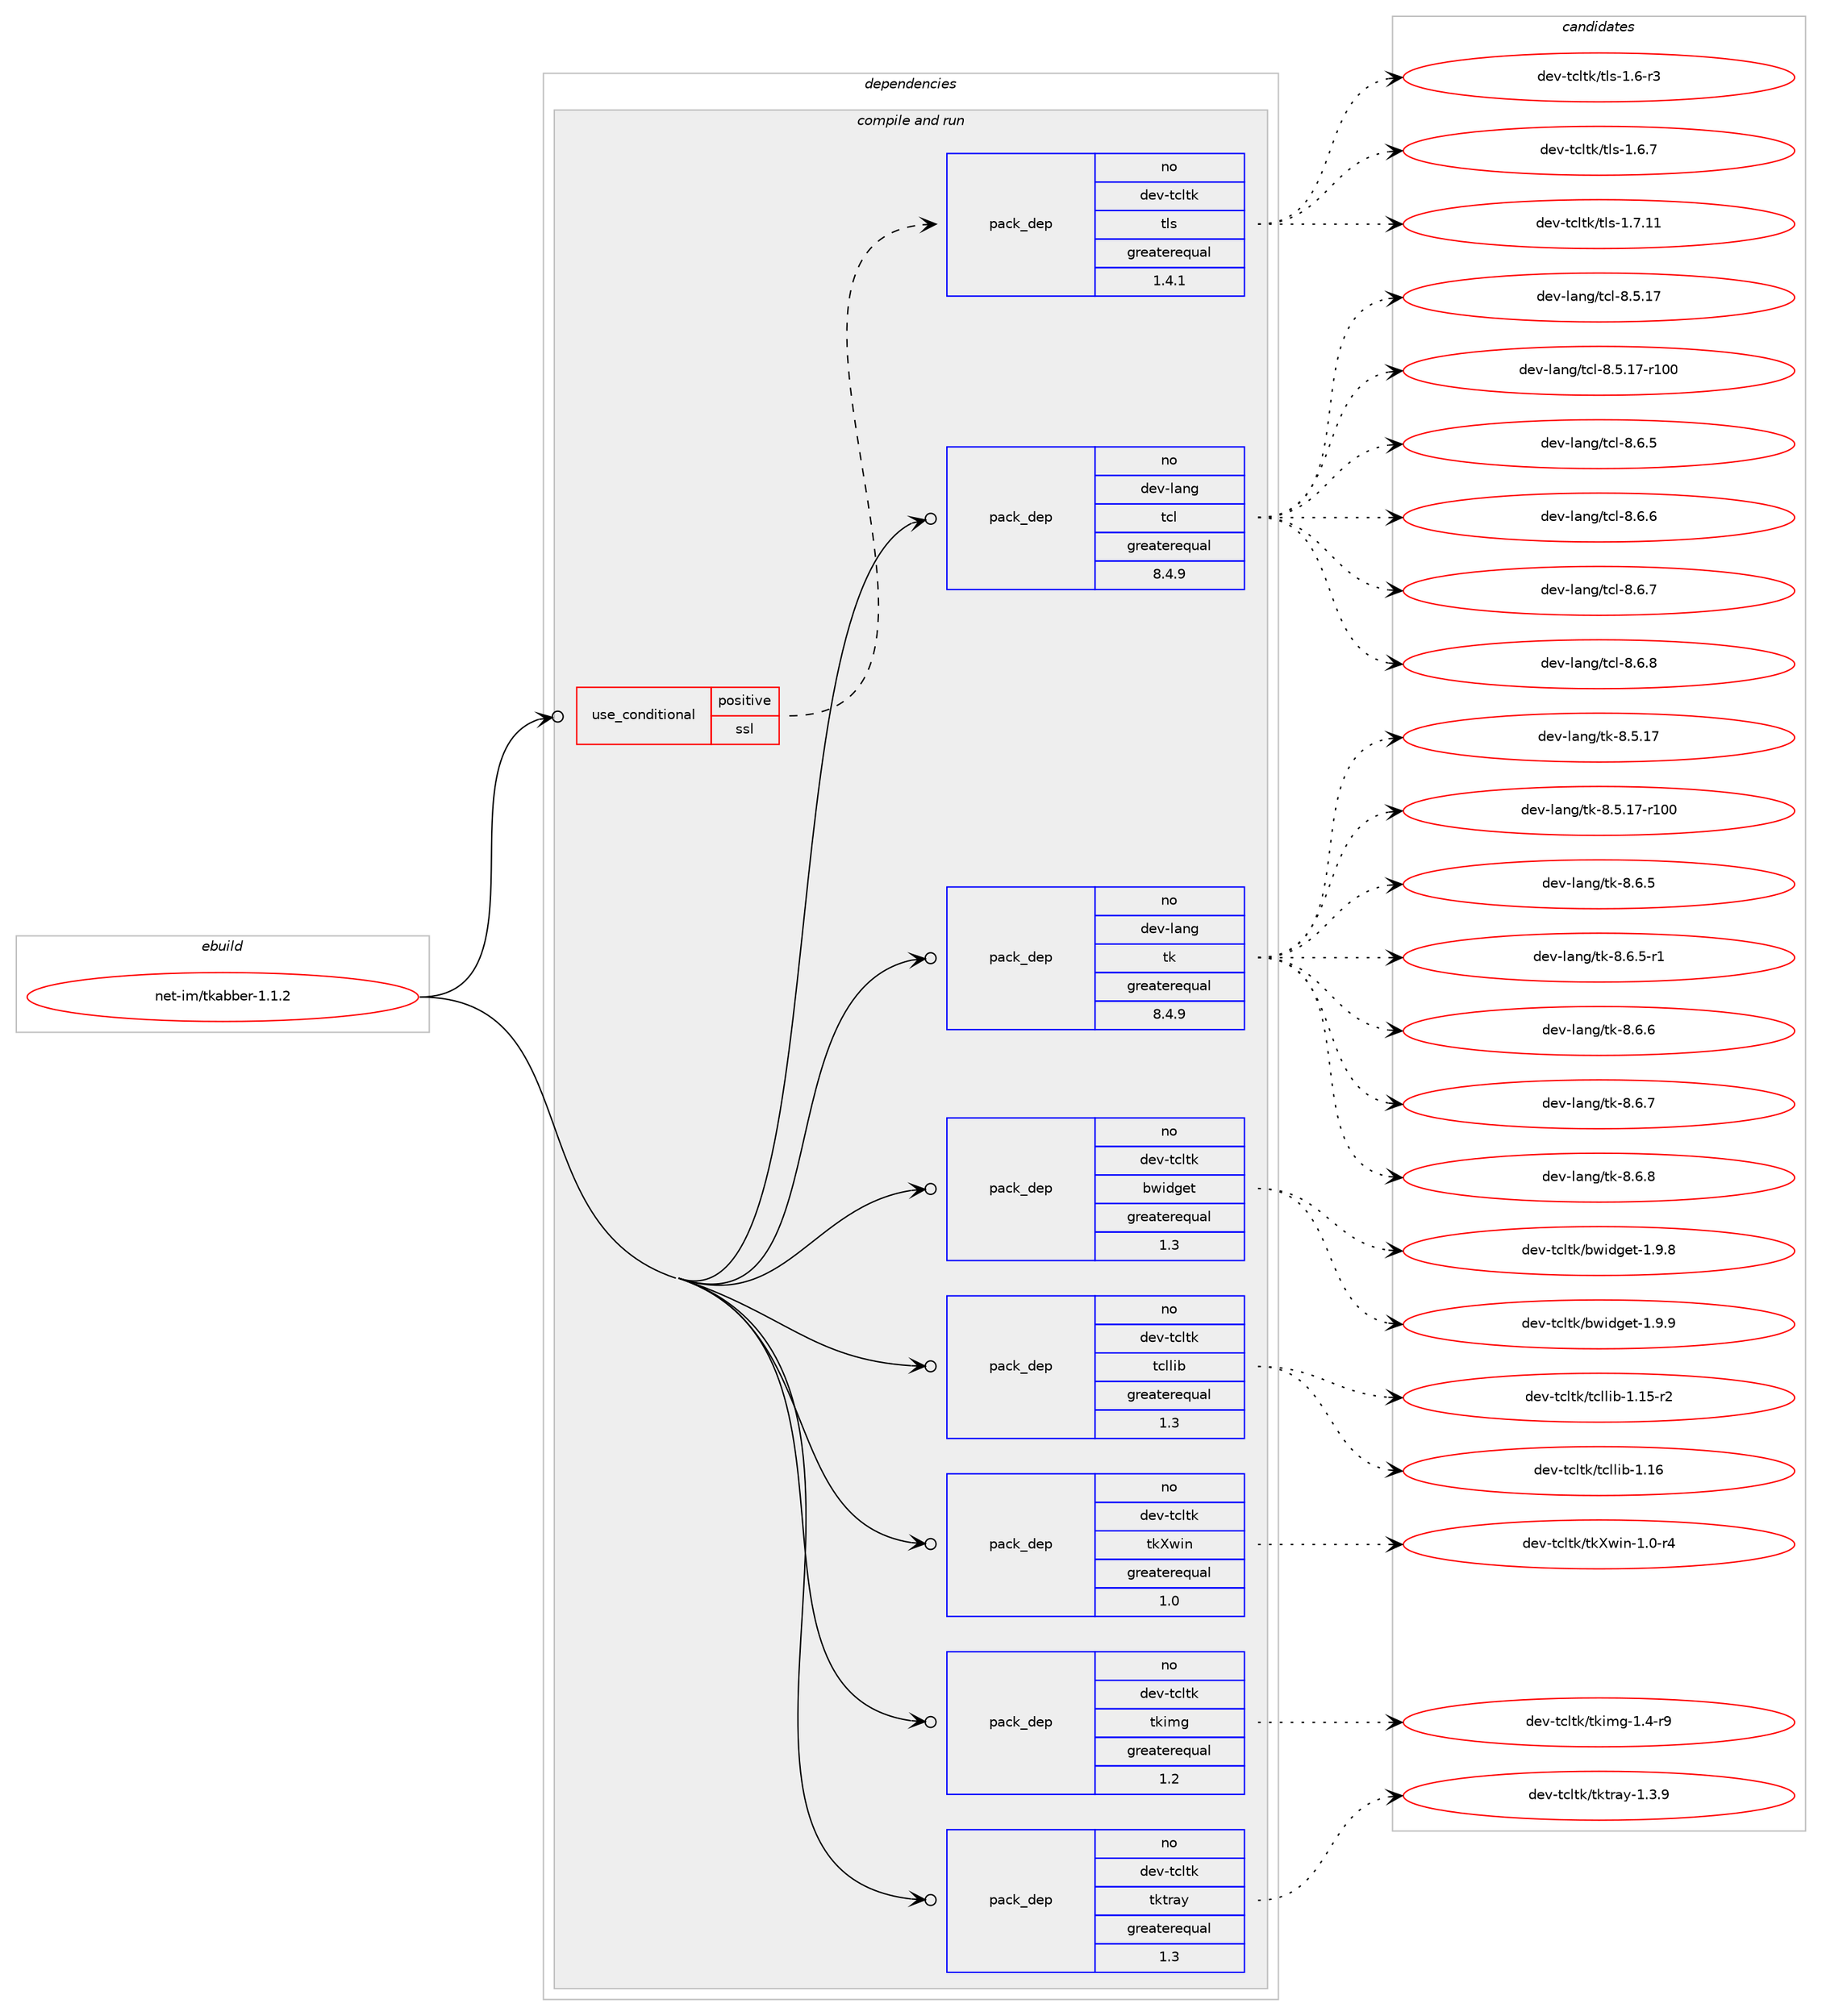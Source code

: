 digraph prolog {

# *************
# Graph options
# *************

newrank=true;
concentrate=true;
compound=true;
graph [rankdir=LR,fontname=Helvetica,fontsize=10,ranksep=1.5];#, ranksep=2.5, nodesep=0.2];
edge  [arrowhead=vee];
node  [fontname=Helvetica,fontsize=10];

# **********
# The ebuild
# **********

subgraph cluster_leftcol {
color=gray;
rank=same;
label=<<i>ebuild</i>>;
id [label="net-im/tkabber-1.1.2", color=red, width=4, href="../net-im/tkabber-1.1.2.svg"];
}

# ****************
# The dependencies
# ****************

subgraph cluster_midcol {
color=gray;
label=<<i>dependencies</i>>;
subgraph cluster_compile {
fillcolor="#eeeeee";
style=filled;
label=<<i>compile</i>>;
}
subgraph cluster_compileandrun {
fillcolor="#eeeeee";
style=filled;
label=<<i>compile and run</i>>;
subgraph cond3535 {
dependency11162 [label=<<TABLE BORDER="0" CELLBORDER="1" CELLSPACING="0" CELLPADDING="4"><TR><TD ROWSPAN="3" CELLPADDING="10">use_conditional</TD></TR><TR><TD>positive</TD></TR><TR><TD>ssl</TD></TR></TABLE>>, shape=none, color=red];
subgraph pack7437 {
dependency11163 [label=<<TABLE BORDER="0" CELLBORDER="1" CELLSPACING="0" CELLPADDING="4" WIDTH="220"><TR><TD ROWSPAN="6" CELLPADDING="30">pack_dep</TD></TR><TR><TD WIDTH="110">no</TD></TR><TR><TD>dev-tcltk</TD></TR><TR><TD>tls</TD></TR><TR><TD>greaterequal</TD></TR><TR><TD>1.4.1</TD></TR></TABLE>>, shape=none, color=blue];
}
dependency11162:e -> dependency11163:w [weight=20,style="dashed",arrowhead="vee"];
}
id:e -> dependency11162:w [weight=20,style="solid",arrowhead="odotvee"];
subgraph pack7438 {
dependency11164 [label=<<TABLE BORDER="0" CELLBORDER="1" CELLSPACING="0" CELLPADDING="4" WIDTH="220"><TR><TD ROWSPAN="6" CELLPADDING="30">pack_dep</TD></TR><TR><TD WIDTH="110">no</TD></TR><TR><TD>dev-lang</TD></TR><TR><TD>tcl</TD></TR><TR><TD>greaterequal</TD></TR><TR><TD>8.4.9</TD></TR></TABLE>>, shape=none, color=blue];
}
id:e -> dependency11164:w [weight=20,style="solid",arrowhead="odotvee"];
subgraph pack7439 {
dependency11165 [label=<<TABLE BORDER="0" CELLBORDER="1" CELLSPACING="0" CELLPADDING="4" WIDTH="220"><TR><TD ROWSPAN="6" CELLPADDING="30">pack_dep</TD></TR><TR><TD WIDTH="110">no</TD></TR><TR><TD>dev-lang</TD></TR><TR><TD>tk</TD></TR><TR><TD>greaterequal</TD></TR><TR><TD>8.4.9</TD></TR></TABLE>>, shape=none, color=blue];
}
id:e -> dependency11165:w [weight=20,style="solid",arrowhead="odotvee"];
subgraph pack7440 {
dependency11166 [label=<<TABLE BORDER="0" CELLBORDER="1" CELLSPACING="0" CELLPADDING="4" WIDTH="220"><TR><TD ROWSPAN="6" CELLPADDING="30">pack_dep</TD></TR><TR><TD WIDTH="110">no</TD></TR><TR><TD>dev-tcltk</TD></TR><TR><TD>bwidget</TD></TR><TR><TD>greaterequal</TD></TR><TR><TD>1.3</TD></TR></TABLE>>, shape=none, color=blue];
}
id:e -> dependency11166:w [weight=20,style="solid",arrowhead="odotvee"];
subgraph pack7441 {
dependency11167 [label=<<TABLE BORDER="0" CELLBORDER="1" CELLSPACING="0" CELLPADDING="4" WIDTH="220"><TR><TD ROWSPAN="6" CELLPADDING="30">pack_dep</TD></TR><TR><TD WIDTH="110">no</TD></TR><TR><TD>dev-tcltk</TD></TR><TR><TD>tcllib</TD></TR><TR><TD>greaterequal</TD></TR><TR><TD>1.3</TD></TR></TABLE>>, shape=none, color=blue];
}
id:e -> dependency11167:w [weight=20,style="solid",arrowhead="odotvee"];
subgraph pack7442 {
dependency11168 [label=<<TABLE BORDER="0" CELLBORDER="1" CELLSPACING="0" CELLPADDING="4" WIDTH="220"><TR><TD ROWSPAN="6" CELLPADDING="30">pack_dep</TD></TR><TR><TD WIDTH="110">no</TD></TR><TR><TD>dev-tcltk</TD></TR><TR><TD>tkXwin</TD></TR><TR><TD>greaterequal</TD></TR><TR><TD>1.0</TD></TR></TABLE>>, shape=none, color=blue];
}
id:e -> dependency11168:w [weight=20,style="solid",arrowhead="odotvee"];
subgraph pack7443 {
dependency11169 [label=<<TABLE BORDER="0" CELLBORDER="1" CELLSPACING="0" CELLPADDING="4" WIDTH="220"><TR><TD ROWSPAN="6" CELLPADDING="30">pack_dep</TD></TR><TR><TD WIDTH="110">no</TD></TR><TR><TD>dev-tcltk</TD></TR><TR><TD>tkimg</TD></TR><TR><TD>greaterequal</TD></TR><TR><TD>1.2</TD></TR></TABLE>>, shape=none, color=blue];
}
id:e -> dependency11169:w [weight=20,style="solid",arrowhead="odotvee"];
subgraph pack7444 {
dependency11170 [label=<<TABLE BORDER="0" CELLBORDER="1" CELLSPACING="0" CELLPADDING="4" WIDTH="220"><TR><TD ROWSPAN="6" CELLPADDING="30">pack_dep</TD></TR><TR><TD WIDTH="110">no</TD></TR><TR><TD>dev-tcltk</TD></TR><TR><TD>tktray</TD></TR><TR><TD>greaterequal</TD></TR><TR><TD>1.3</TD></TR></TABLE>>, shape=none, color=blue];
}
id:e -> dependency11170:w [weight=20,style="solid",arrowhead="odotvee"];
}
subgraph cluster_run {
fillcolor="#eeeeee";
style=filled;
label=<<i>run</i>>;
}
}

# **************
# The candidates
# **************

subgraph cluster_choices {
rank=same;
color=gray;
label=<<i>candidates</i>>;

subgraph choice7437 {
color=black;
nodesep=1;
choice100101118451169910811610747116108115454946544511451 [label="dev-tcltk/tls-1.6-r3", color=red, width=4,href="../dev-tcltk/tls-1.6-r3.svg"];
choice100101118451169910811610747116108115454946544655 [label="dev-tcltk/tls-1.6.7", color=red, width=4,href="../dev-tcltk/tls-1.6.7.svg"];
choice10010111845116991081161074711610811545494655464949 [label="dev-tcltk/tls-1.7.11", color=red, width=4,href="../dev-tcltk/tls-1.7.11.svg"];
dependency11163:e -> choice100101118451169910811610747116108115454946544511451:w [style=dotted,weight="100"];
dependency11163:e -> choice100101118451169910811610747116108115454946544655:w [style=dotted,weight="100"];
dependency11163:e -> choice10010111845116991081161074711610811545494655464949:w [style=dotted,weight="100"];
}
subgraph choice7438 {
color=black;
nodesep=1;
choice1001011184510897110103471169910845564653464955 [label="dev-lang/tcl-8.5.17", color=red, width=4,href="../dev-lang/tcl-8.5.17.svg"];
choice100101118451089711010347116991084556465346495545114494848 [label="dev-lang/tcl-8.5.17-r100", color=red, width=4,href="../dev-lang/tcl-8.5.17-r100.svg"];
choice10010111845108971101034711699108455646544653 [label="dev-lang/tcl-8.6.5", color=red, width=4,href="../dev-lang/tcl-8.6.5.svg"];
choice10010111845108971101034711699108455646544654 [label="dev-lang/tcl-8.6.6", color=red, width=4,href="../dev-lang/tcl-8.6.6.svg"];
choice10010111845108971101034711699108455646544655 [label="dev-lang/tcl-8.6.7", color=red, width=4,href="../dev-lang/tcl-8.6.7.svg"];
choice10010111845108971101034711699108455646544656 [label="dev-lang/tcl-8.6.8", color=red, width=4,href="../dev-lang/tcl-8.6.8.svg"];
dependency11164:e -> choice1001011184510897110103471169910845564653464955:w [style=dotted,weight="100"];
dependency11164:e -> choice100101118451089711010347116991084556465346495545114494848:w [style=dotted,weight="100"];
dependency11164:e -> choice10010111845108971101034711699108455646544653:w [style=dotted,weight="100"];
dependency11164:e -> choice10010111845108971101034711699108455646544654:w [style=dotted,weight="100"];
dependency11164:e -> choice10010111845108971101034711699108455646544655:w [style=dotted,weight="100"];
dependency11164:e -> choice10010111845108971101034711699108455646544656:w [style=dotted,weight="100"];
}
subgraph choice7439 {
color=black;
nodesep=1;
choice10010111845108971101034711610745564653464955 [label="dev-lang/tk-8.5.17", color=red, width=4,href="../dev-lang/tk-8.5.17.svg"];
choice1001011184510897110103471161074556465346495545114494848 [label="dev-lang/tk-8.5.17-r100", color=red, width=4,href="../dev-lang/tk-8.5.17-r100.svg"];
choice100101118451089711010347116107455646544653 [label="dev-lang/tk-8.6.5", color=red, width=4,href="../dev-lang/tk-8.6.5.svg"];
choice1001011184510897110103471161074556465446534511449 [label="dev-lang/tk-8.6.5-r1", color=red, width=4,href="../dev-lang/tk-8.6.5-r1.svg"];
choice100101118451089711010347116107455646544654 [label="dev-lang/tk-8.6.6", color=red, width=4,href="../dev-lang/tk-8.6.6.svg"];
choice100101118451089711010347116107455646544655 [label="dev-lang/tk-8.6.7", color=red, width=4,href="../dev-lang/tk-8.6.7.svg"];
choice100101118451089711010347116107455646544656 [label="dev-lang/tk-8.6.8", color=red, width=4,href="../dev-lang/tk-8.6.8.svg"];
dependency11165:e -> choice10010111845108971101034711610745564653464955:w [style=dotted,weight="100"];
dependency11165:e -> choice1001011184510897110103471161074556465346495545114494848:w [style=dotted,weight="100"];
dependency11165:e -> choice100101118451089711010347116107455646544653:w [style=dotted,weight="100"];
dependency11165:e -> choice1001011184510897110103471161074556465446534511449:w [style=dotted,weight="100"];
dependency11165:e -> choice100101118451089711010347116107455646544654:w [style=dotted,weight="100"];
dependency11165:e -> choice100101118451089711010347116107455646544655:w [style=dotted,weight="100"];
dependency11165:e -> choice100101118451089711010347116107455646544656:w [style=dotted,weight="100"];
}
subgraph choice7440 {
color=black;
nodesep=1;
choice10010111845116991081161074798119105100103101116454946574656 [label="dev-tcltk/bwidget-1.9.8", color=red, width=4,href="../dev-tcltk/bwidget-1.9.8.svg"];
choice10010111845116991081161074798119105100103101116454946574657 [label="dev-tcltk/bwidget-1.9.9", color=red, width=4,href="../dev-tcltk/bwidget-1.9.9.svg"];
dependency11166:e -> choice10010111845116991081161074798119105100103101116454946574656:w [style=dotted,weight="100"];
dependency11166:e -> choice10010111845116991081161074798119105100103101116454946574657:w [style=dotted,weight="100"];
}
subgraph choice7441 {
color=black;
nodesep=1;
choice100101118451169910811610747116991081081059845494649534511450 [label="dev-tcltk/tcllib-1.15-r2", color=red, width=4,href="../dev-tcltk/tcllib-1.15-r2.svg"];
choice10010111845116991081161074711699108108105984549464954 [label="dev-tcltk/tcllib-1.16", color=red, width=4,href="../dev-tcltk/tcllib-1.16.svg"];
dependency11167:e -> choice100101118451169910811610747116991081081059845494649534511450:w [style=dotted,weight="100"];
dependency11167:e -> choice10010111845116991081161074711699108108105984549464954:w [style=dotted,weight="100"];
}
subgraph choice7442 {
color=black;
nodesep=1;
choice10010111845116991081161074711610788119105110454946484511452 [label="dev-tcltk/tkXwin-1.0-r4", color=red, width=4,href="../dev-tcltk/tkXwin-1.0-r4.svg"];
dependency11168:e -> choice10010111845116991081161074711610788119105110454946484511452:w [style=dotted,weight="100"];
}
subgraph choice7443 {
color=black;
nodesep=1;
choice100101118451169910811610747116107105109103454946524511457 [label="dev-tcltk/tkimg-1.4-r9", color=red, width=4,href="../dev-tcltk/tkimg-1.4-r9.svg"];
dependency11169:e -> choice100101118451169910811610747116107105109103454946524511457:w [style=dotted,weight="100"];
}
subgraph choice7444 {
color=black;
nodesep=1;
choice10010111845116991081161074711610711611497121454946514657 [label="dev-tcltk/tktray-1.3.9", color=red, width=4,href="../dev-tcltk/tktray-1.3.9.svg"];
dependency11170:e -> choice10010111845116991081161074711610711611497121454946514657:w [style=dotted,weight="100"];
}
}

}
